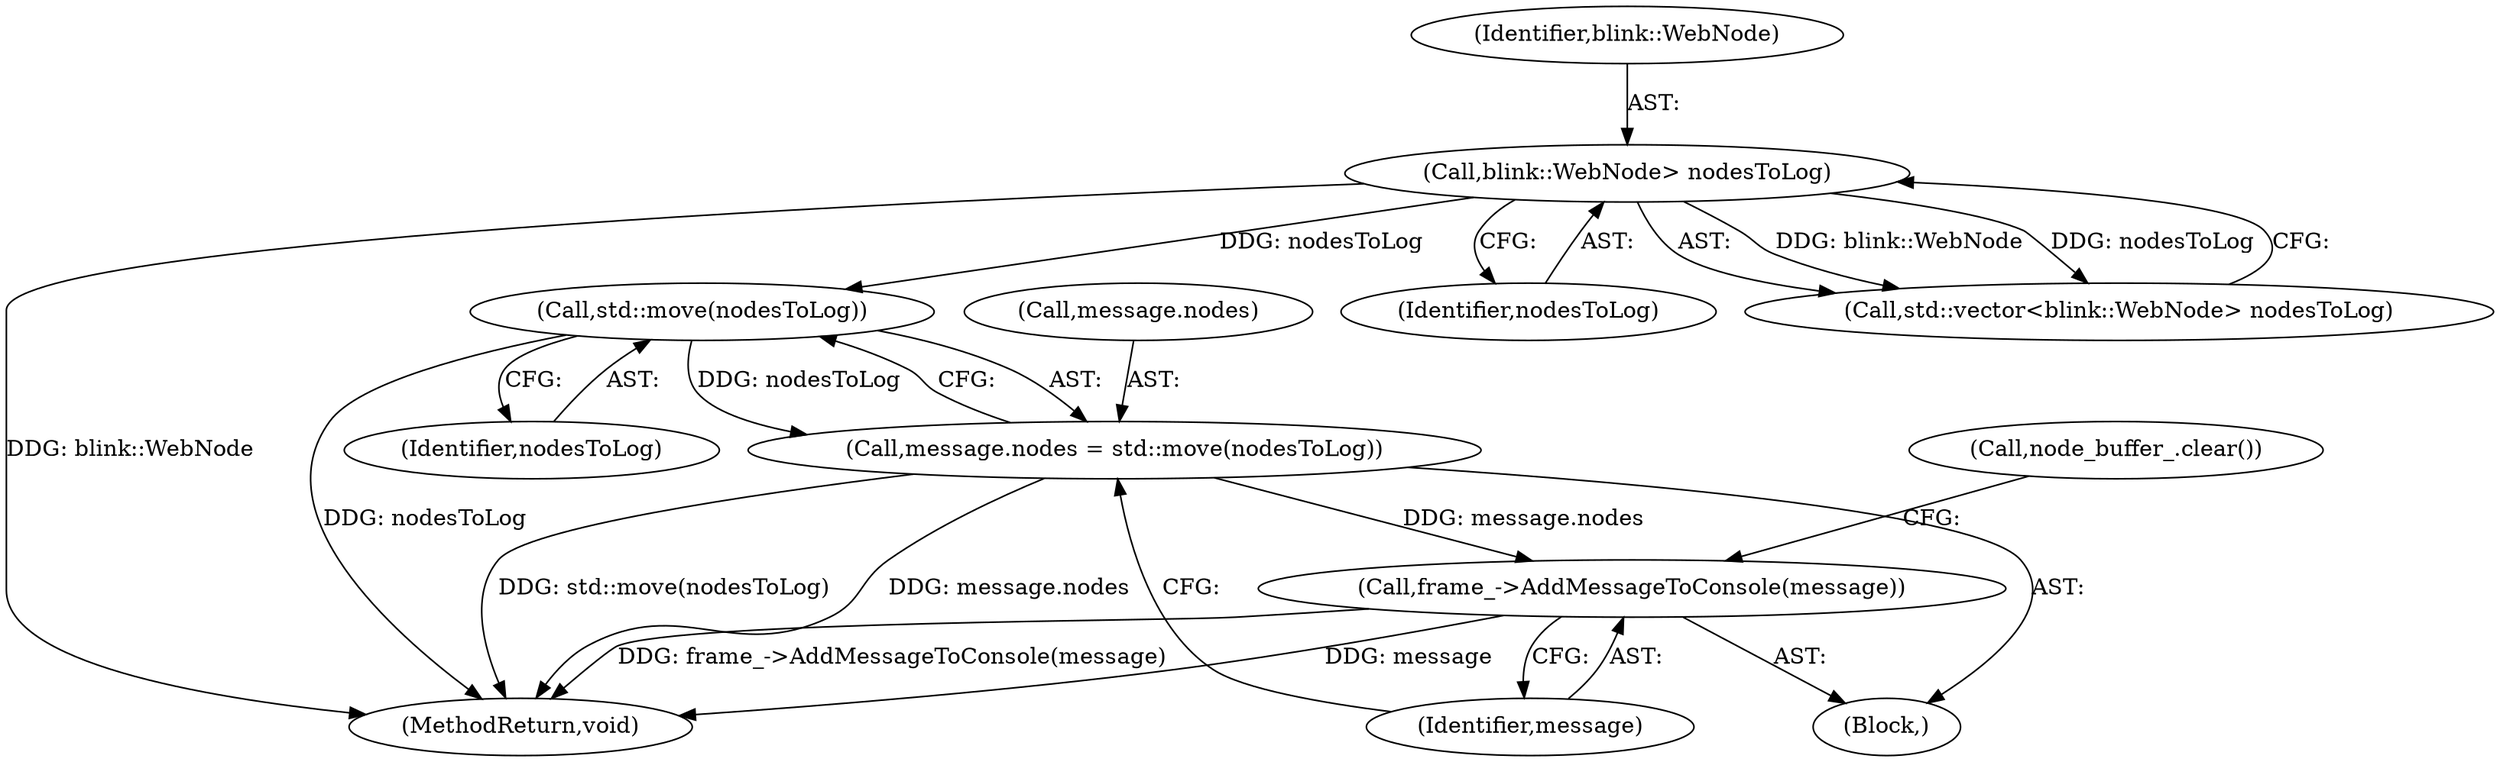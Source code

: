 digraph "0_Chrome_89f296b34f4f33e048848c06da08fc9271b30bc9@API" {
"1000168" [label="(Call,std::move(nodesToLog))"];
"1000122" [label="(Call,blink::WebNode> nodesToLog)"];
"1000164" [label="(Call,message.nodes = std::move(nodesToLog))"];
"1000170" [label="(Call,frame_->AddMessageToConsole(message))"];
"1000173" [label="(MethodReturn,void)"];
"1000124" [label="(Identifier,nodesToLog)"];
"1000122" [label="(Call,blink::WebNode> nodesToLog)"];
"1000164" [label="(Call,message.nodes = std::move(nodesToLog))"];
"1000170" [label="(Call,frame_->AddMessageToConsole(message))"];
"1000172" [label="(Call,node_buffer_.clear())"];
"1000120" [label="(Call,std::vector<blink::WebNode> nodesToLog)"];
"1000110" [label="(Block,)"];
"1000168" [label="(Call,std::move(nodesToLog))"];
"1000171" [label="(Identifier,message)"];
"1000169" [label="(Identifier,nodesToLog)"];
"1000165" [label="(Call,message.nodes)"];
"1000123" [label="(Identifier,blink::WebNode)"];
"1000168" -> "1000164"  [label="AST: "];
"1000168" -> "1000169"  [label="CFG: "];
"1000169" -> "1000168"  [label="AST: "];
"1000164" -> "1000168"  [label="CFG: "];
"1000168" -> "1000173"  [label="DDG: nodesToLog"];
"1000168" -> "1000164"  [label="DDG: nodesToLog"];
"1000122" -> "1000168"  [label="DDG: nodesToLog"];
"1000122" -> "1000120"  [label="AST: "];
"1000122" -> "1000124"  [label="CFG: "];
"1000123" -> "1000122"  [label="AST: "];
"1000124" -> "1000122"  [label="AST: "];
"1000120" -> "1000122"  [label="CFG: "];
"1000122" -> "1000173"  [label="DDG: blink::WebNode"];
"1000122" -> "1000120"  [label="DDG: blink::WebNode"];
"1000122" -> "1000120"  [label="DDG: nodesToLog"];
"1000164" -> "1000110"  [label="AST: "];
"1000165" -> "1000164"  [label="AST: "];
"1000171" -> "1000164"  [label="CFG: "];
"1000164" -> "1000173"  [label="DDG: std::move(nodesToLog)"];
"1000164" -> "1000173"  [label="DDG: message.nodes"];
"1000164" -> "1000170"  [label="DDG: message.nodes"];
"1000170" -> "1000110"  [label="AST: "];
"1000170" -> "1000171"  [label="CFG: "];
"1000171" -> "1000170"  [label="AST: "];
"1000172" -> "1000170"  [label="CFG: "];
"1000170" -> "1000173"  [label="DDG: message"];
"1000170" -> "1000173"  [label="DDG: frame_->AddMessageToConsole(message)"];
}
